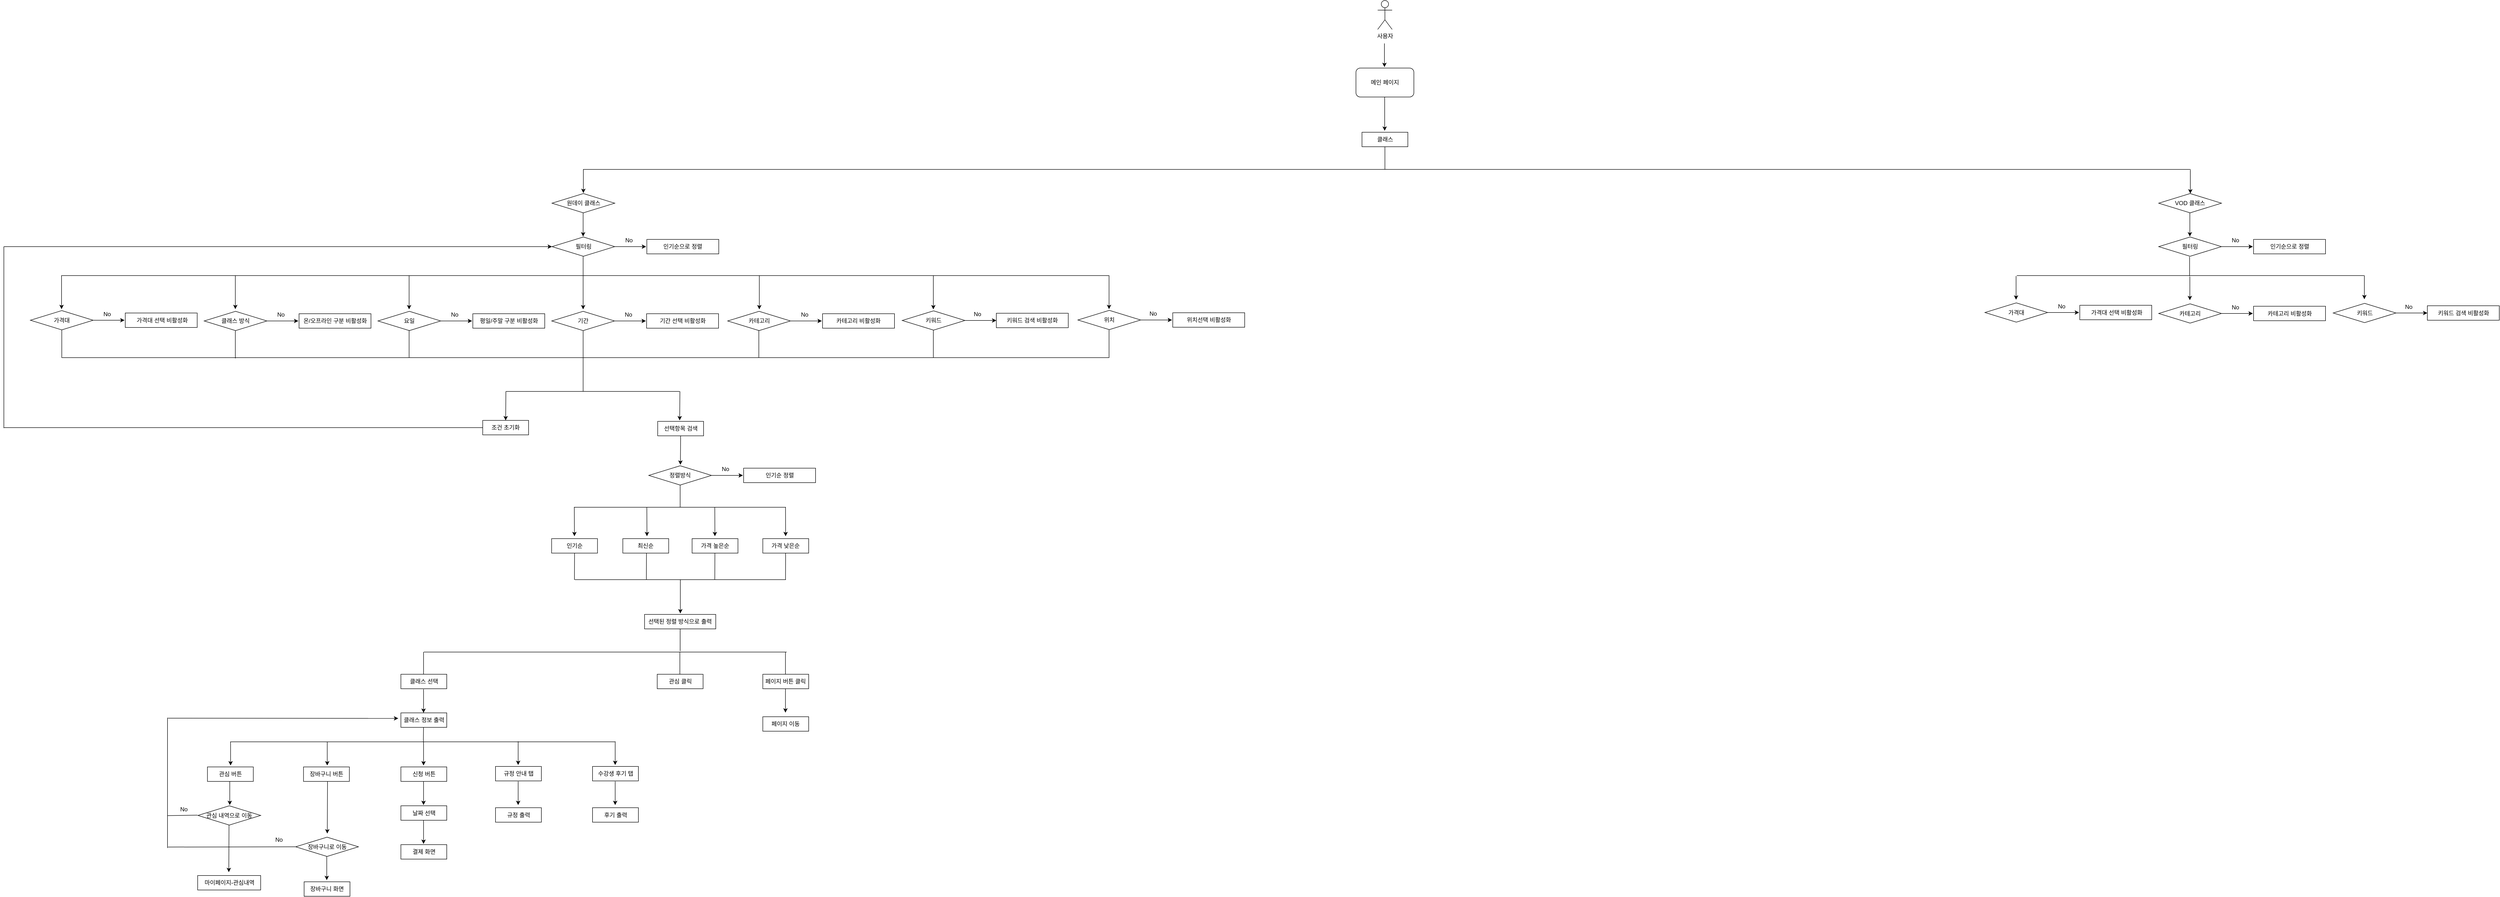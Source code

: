 <mxfile version="15.3.3" type="github">
  <diagram id="s2rgSWj9j16v0FCGX9V-" name="Class-사용자">
    <mxGraphModel dx="4076" dy="2136" grid="1" gridSize="10" guides="1" tooltips="1" connect="1" arrows="1" fold="1" page="1" pageScale="1" pageWidth="900" pageHeight="1600" math="0" shadow="0">
      <root>
        <mxCell id="0" />
        <mxCell id="1" parent="0" />
        <mxCell id="Ub513GzquWTHj9h1OdW3-1" value="메인 페이지" style="rounded=1;whiteSpace=wrap;html=1;" parent="1" vertex="1">
          <mxGeometry x="841" y="10" width="120" height="60" as="geometry" />
        </mxCell>
        <mxCell id="KO9Z9Ivm0-aq9Z-sdD83-1" value="" style="endArrow=classic;html=1;" parent="1" edge="1">
          <mxGeometry width="50" height="50" relative="1" as="geometry">
            <mxPoint x="900.5" y="70" as="sourcePoint" />
            <mxPoint x="900.5" y="140" as="targetPoint" />
          </mxGeometry>
        </mxCell>
        <mxCell id="KO9Z9Ivm0-aq9Z-sdD83-2" value="클래스" style="rounded=0;whiteSpace=wrap;html=1;" parent="1" vertex="1">
          <mxGeometry x="853.5" y="143" width="95" height="30" as="geometry" />
        </mxCell>
        <mxCell id="KO9Z9Ivm0-aq9Z-sdD83-3" value="" style="endArrow=none;html=1;entryX=0.5;entryY=1;entryDx=0;entryDy=0;" parent="1" target="KO9Z9Ivm0-aq9Z-sdD83-2" edge="1">
          <mxGeometry width="50" height="50" relative="1" as="geometry">
            <mxPoint x="901" y="220" as="sourcePoint" />
            <mxPoint x="921" y="170" as="targetPoint" />
          </mxGeometry>
        </mxCell>
        <mxCell id="KO9Z9Ivm0-aq9Z-sdD83-4" value="원데이 클래스" style="rhombus;whiteSpace=wrap;html=1;" parent="1" vertex="1">
          <mxGeometry x="-824.5" y="270" width="130" height="40" as="geometry" />
        </mxCell>
        <mxCell id="KO9Z9Ivm0-aq9Z-sdD83-5" value="VOD 클래스" style="rhombus;whiteSpace=wrap;html=1;" parent="1" vertex="1">
          <mxGeometry x="2504" y="270" width="130" height="40" as="geometry" />
        </mxCell>
        <mxCell id="KO9Z9Ivm0-aq9Z-sdD83-6" value="" style="endArrow=none;html=1;" parent="1" edge="1">
          <mxGeometry width="50" height="50" relative="1" as="geometry">
            <mxPoint x="-760" y="220" as="sourcePoint" />
            <mxPoint x="2570" y="220" as="targetPoint" />
          </mxGeometry>
        </mxCell>
        <mxCell id="KO9Z9Ivm0-aq9Z-sdD83-7" value="" style="endArrow=classic;html=1;" parent="1" edge="1">
          <mxGeometry width="50" height="50" relative="1" as="geometry">
            <mxPoint x="-759.5" y="220" as="sourcePoint" />
            <mxPoint x="-759.5" y="269" as="targetPoint" />
          </mxGeometry>
        </mxCell>
        <mxCell id="KO9Z9Ivm0-aq9Z-sdD83-10" value="" style="endArrow=classic;html=1;" parent="1" edge="1">
          <mxGeometry width="50" height="50" relative="1" as="geometry">
            <mxPoint x="2569.5" y="221" as="sourcePoint" />
            <mxPoint x="2569.5" y="270" as="targetPoint" />
          </mxGeometry>
        </mxCell>
        <mxCell id="KO9Z9Ivm0-aq9Z-sdD83-15" value="필터링" style="rhombus;whiteSpace=wrap;html=1;" parent="1" vertex="1">
          <mxGeometry x="-824.5" y="360" width="130" height="40" as="geometry" />
        </mxCell>
        <mxCell id="KO9Z9Ivm0-aq9Z-sdD83-17" value="" style="endArrow=classic;html=1;" parent="1" edge="1">
          <mxGeometry width="50" height="50" relative="1" as="geometry">
            <mxPoint x="-760" y="310" as="sourcePoint" />
            <mxPoint x="-760" y="359" as="targetPoint" />
          </mxGeometry>
        </mxCell>
        <mxCell id="KO9Z9Ivm0-aq9Z-sdD83-18" value="" style="endArrow=classic;html=1;exitX=1;exitY=0.5;exitDx=0;exitDy=0;" parent="1" source="KO9Z9Ivm0-aq9Z-sdD83-15" edge="1">
          <mxGeometry width="50" height="50" relative="1" as="geometry">
            <mxPoint x="-669.5" y="380" as="sourcePoint" />
            <mxPoint x="-629.5" y="380" as="targetPoint" />
          </mxGeometry>
        </mxCell>
        <mxCell id="KO9Z9Ivm0-aq9Z-sdD83-21" value="No" style="text;html=1;strokeColor=none;fillColor=none;align=center;verticalAlign=middle;whiteSpace=wrap;rounded=0;" parent="1" vertex="1">
          <mxGeometry x="-685.5" y="357" width="40" height="20" as="geometry" />
        </mxCell>
        <mxCell id="KO9Z9Ivm0-aq9Z-sdD83-23" value="키워드" style="rhombus;whiteSpace=wrap;html=1;" parent="1" vertex="1">
          <mxGeometry x="-99" y="513" width="130" height="40" as="geometry" />
        </mxCell>
        <mxCell id="KO9Z9Ivm0-aq9Z-sdD83-32" value="키워드 검색 비활성화" style="rounded=0;whiteSpace=wrap;html=1;" parent="1" vertex="1">
          <mxGeometry x="96" y="518" width="149" height="30" as="geometry" />
        </mxCell>
        <mxCell id="KO9Z9Ivm0-aq9Z-sdD83-33" value="" style="endArrow=classic;html=1;exitX=1;exitY=0.5;exitDx=0;exitDy=0;" parent="1" edge="1">
          <mxGeometry width="50" height="50" relative="1" as="geometry">
            <mxPoint x="31" y="533" as="sourcePoint" />
            <mxPoint x="96" y="533" as="targetPoint" />
          </mxGeometry>
        </mxCell>
        <mxCell id="KO9Z9Ivm0-aq9Z-sdD83-34" value="No" style="text;html=1;strokeColor=none;fillColor=none;align=center;verticalAlign=middle;whiteSpace=wrap;rounded=0;" parent="1" vertex="1">
          <mxGeometry x="37" y="510" width="40" height="20" as="geometry" />
        </mxCell>
        <mxCell id="KO9Z9Ivm0-aq9Z-sdD83-39" value="위치" style="rhombus;whiteSpace=wrap;html=1;" parent="1" vertex="1">
          <mxGeometry x="265" y="512" width="130" height="40" as="geometry" />
        </mxCell>
        <mxCell id="KO9Z9Ivm0-aq9Z-sdD83-41" value="" style="endArrow=classic;html=1;exitX=1;exitY=0.5;exitDx=0;exitDy=0;" parent="1" edge="1">
          <mxGeometry width="50" height="50" relative="1" as="geometry">
            <mxPoint x="395" y="532" as="sourcePoint" />
            <mxPoint x="460" y="532" as="targetPoint" />
          </mxGeometry>
        </mxCell>
        <mxCell id="KO9Z9Ivm0-aq9Z-sdD83-42" value="No" style="text;html=1;strokeColor=none;fillColor=none;align=center;verticalAlign=middle;whiteSpace=wrap;rounded=0;" parent="1" vertex="1">
          <mxGeometry x="401" y="509" width="40" height="20" as="geometry" />
        </mxCell>
        <mxCell id="KO9Z9Ivm0-aq9Z-sdD83-51" value="위치선택 비활성화" style="rounded=0;whiteSpace=wrap;html=1;" parent="1" vertex="1">
          <mxGeometry x="461.5" y="517" width="149" height="30" as="geometry" />
        </mxCell>
        <mxCell id="KO9Z9Ivm0-aq9Z-sdD83-53" value="카테고리" style="rhombus;whiteSpace=wrap;html=1;" parent="1" vertex="1">
          <mxGeometry x="-460.5" y="514" width="130" height="40" as="geometry" />
        </mxCell>
        <mxCell id="KO9Z9Ivm0-aq9Z-sdD83-54" value="" style="endArrow=classic;html=1;exitX=1;exitY=0.5;exitDx=0;exitDy=0;" parent="1" edge="1">
          <mxGeometry width="50" height="50" relative="1" as="geometry">
            <mxPoint x="-330.5" y="534" as="sourcePoint" />
            <mxPoint x="-265.5" y="534" as="targetPoint" />
          </mxGeometry>
        </mxCell>
        <mxCell id="KO9Z9Ivm0-aq9Z-sdD83-55" value="No" style="text;html=1;strokeColor=none;fillColor=none;align=center;verticalAlign=middle;whiteSpace=wrap;rounded=0;" parent="1" vertex="1">
          <mxGeometry x="-321.5" y="511" width="40" height="20" as="geometry" />
        </mxCell>
        <mxCell id="KO9Z9Ivm0-aq9Z-sdD83-56" value="카테고리 비활성화" style="rounded=0;whiteSpace=wrap;html=1;" parent="1" vertex="1">
          <mxGeometry x="-264" y="519" width="149" height="30" as="geometry" />
        </mxCell>
        <mxCell id="KO9Z9Ivm0-aq9Z-sdD83-57" value="기간" style="rhombus;whiteSpace=wrap;html=1;" parent="1" vertex="1">
          <mxGeometry x="-825" y="514" width="130" height="40" as="geometry" />
        </mxCell>
        <mxCell id="KO9Z9Ivm0-aq9Z-sdD83-58" value="" style="endArrow=classic;html=1;exitX=1;exitY=0.5;exitDx=0;exitDy=0;" parent="1" edge="1">
          <mxGeometry width="50" height="50" relative="1" as="geometry">
            <mxPoint x="-695" y="534" as="sourcePoint" />
            <mxPoint x="-630" y="534" as="targetPoint" />
          </mxGeometry>
        </mxCell>
        <mxCell id="KO9Z9Ivm0-aq9Z-sdD83-59" value="No" style="text;html=1;strokeColor=none;fillColor=none;align=center;verticalAlign=middle;whiteSpace=wrap;rounded=0;" parent="1" vertex="1">
          <mxGeometry x="-686" y="511" width="40" height="20" as="geometry" />
        </mxCell>
        <mxCell id="KO9Z9Ivm0-aq9Z-sdD83-60" value="기간 선택 비활성화" style="rounded=0;whiteSpace=wrap;html=1;" parent="1" vertex="1">
          <mxGeometry x="-628.5" y="519" width="149" height="30" as="geometry" />
        </mxCell>
        <mxCell id="sWUgDvWaVTy3YCsuPl4A-1" value="요일" style="rhombus;whiteSpace=wrap;html=1;" vertex="1" parent="1">
          <mxGeometry x="-1185" y="514" width="130" height="40" as="geometry" />
        </mxCell>
        <mxCell id="sWUgDvWaVTy3YCsuPl4A-2" value="" style="endArrow=classic;html=1;exitX=1;exitY=0.5;exitDx=0;exitDy=0;" edge="1" parent="1">
          <mxGeometry width="50" height="50" relative="1" as="geometry">
            <mxPoint x="-1055" y="534" as="sourcePoint" />
            <mxPoint x="-990" y="534" as="targetPoint" />
          </mxGeometry>
        </mxCell>
        <mxCell id="sWUgDvWaVTy3YCsuPl4A-3" value="No" style="text;html=1;strokeColor=none;fillColor=none;align=center;verticalAlign=middle;whiteSpace=wrap;rounded=0;" vertex="1" parent="1">
          <mxGeometry x="-1046" y="511" width="40" height="20" as="geometry" />
        </mxCell>
        <mxCell id="sWUgDvWaVTy3YCsuPl4A-4" value="평일/주말 구분 비활성화" style="rounded=0;whiteSpace=wrap;html=1;" vertex="1" parent="1">
          <mxGeometry x="-988.5" y="519" width="149" height="30" as="geometry" />
        </mxCell>
        <mxCell id="sWUgDvWaVTy3YCsuPl4A-5" value="클래스 방식" style="rhombus;whiteSpace=wrap;html=1;" vertex="1" parent="1">
          <mxGeometry x="-1545" y="514" width="130" height="40" as="geometry" />
        </mxCell>
        <mxCell id="sWUgDvWaVTy3YCsuPl4A-6" value="" style="endArrow=classic;html=1;exitX=1;exitY=0.5;exitDx=0;exitDy=0;" edge="1" parent="1">
          <mxGeometry width="50" height="50" relative="1" as="geometry">
            <mxPoint x="-1415" y="534" as="sourcePoint" />
            <mxPoint x="-1350" y="534" as="targetPoint" />
          </mxGeometry>
        </mxCell>
        <mxCell id="sWUgDvWaVTy3YCsuPl4A-7" value="No" style="text;html=1;strokeColor=none;fillColor=none;align=center;verticalAlign=middle;whiteSpace=wrap;rounded=0;" vertex="1" parent="1">
          <mxGeometry x="-1406" y="511" width="40" height="20" as="geometry" />
        </mxCell>
        <mxCell id="sWUgDvWaVTy3YCsuPl4A-8" value="온/오프라인 구분 비활성화" style="rounded=0;whiteSpace=wrap;html=1;" vertex="1" parent="1">
          <mxGeometry x="-1348.5" y="519" width="149" height="30" as="geometry" />
        </mxCell>
        <mxCell id="sWUgDvWaVTy3YCsuPl4A-9" value="가격대" style="rhombus;whiteSpace=wrap;html=1;" vertex="1" parent="1">
          <mxGeometry x="-1905" y="512.5" width="130" height="40" as="geometry" />
        </mxCell>
        <mxCell id="sWUgDvWaVTy3YCsuPl4A-10" value="" style="endArrow=classic;html=1;exitX=1;exitY=0.5;exitDx=0;exitDy=0;" edge="1" parent="1">
          <mxGeometry width="50" height="50" relative="1" as="geometry">
            <mxPoint x="-1775" y="532.5" as="sourcePoint" />
            <mxPoint x="-1710" y="532.5" as="targetPoint" />
          </mxGeometry>
        </mxCell>
        <mxCell id="sWUgDvWaVTy3YCsuPl4A-11" value="No" style="text;html=1;strokeColor=none;fillColor=none;align=center;verticalAlign=middle;whiteSpace=wrap;rounded=0;" vertex="1" parent="1">
          <mxGeometry x="-1766" y="509.5" width="40" height="20" as="geometry" />
        </mxCell>
        <mxCell id="sWUgDvWaVTy3YCsuPl4A-12" value="&amp;nbsp;가격대 선택 비활성화" style="rounded=0;whiteSpace=wrap;html=1;" vertex="1" parent="1">
          <mxGeometry x="-1708.5" y="517.5" width="149" height="30" as="geometry" />
        </mxCell>
        <mxCell id="sWUgDvWaVTy3YCsuPl4A-13" value="인기순으로 정렬" style="rounded=0;whiteSpace=wrap;html=1;" vertex="1" parent="1">
          <mxGeometry x="-628" y="365" width="149" height="30" as="geometry" />
        </mxCell>
        <mxCell id="sWUgDvWaVTy3YCsuPl4A-17" value="" style="endArrow=none;html=1;startSize=14;endSize=14;sourcePerimeterSpacing=8;targetPerimeterSpacing=8;" edge="1" parent="1">
          <mxGeometry width="50" height="50" relative="1" as="geometry">
            <mxPoint x="-1840" y="440" as="sourcePoint" />
            <mxPoint x="330" y="440" as="targetPoint" />
          </mxGeometry>
        </mxCell>
        <mxCell id="sWUgDvWaVTy3YCsuPl4A-18" value="" style="endArrow=none;html=1;startSize=14;endSize=14;sourcePerimeterSpacing=8;targetPerimeterSpacing=8;" edge="1" parent="1">
          <mxGeometry width="50" height="50" relative="1" as="geometry">
            <mxPoint x="-760" y="440" as="sourcePoint" />
            <mxPoint x="-760" y="400" as="targetPoint" />
            <Array as="points">
              <mxPoint x="-760" y="420" />
            </Array>
          </mxGeometry>
        </mxCell>
        <mxCell id="sWUgDvWaVTy3YCsuPl4A-21" value="" style="endArrow=classic;html=1;startSize=6;endSize=6;sourcePerimeterSpacing=0;targetPerimeterSpacing=0;" edge="1" parent="1">
          <mxGeometry width="50" height="50" relative="1" as="geometry">
            <mxPoint x="-760" y="440" as="sourcePoint" />
            <mxPoint x="-760" y="510" as="targetPoint" />
          </mxGeometry>
        </mxCell>
        <mxCell id="sWUgDvWaVTy3YCsuPl4A-22" value="" style="endArrow=classic;html=1;startSize=6;endSize=6;sourcePerimeterSpacing=0;targetPerimeterSpacing=0;" edge="1" parent="1">
          <mxGeometry width="50" height="50" relative="1" as="geometry">
            <mxPoint x="-395" y="440" as="sourcePoint" />
            <mxPoint x="-395" y="510" as="targetPoint" />
          </mxGeometry>
        </mxCell>
        <mxCell id="sWUgDvWaVTy3YCsuPl4A-23" value="" style="endArrow=classic;html=1;startSize=6;endSize=6;sourcePerimeterSpacing=0;targetPerimeterSpacing=0;" edge="1" parent="1">
          <mxGeometry width="50" height="50" relative="1" as="geometry">
            <mxPoint x="-1120.5" y="440" as="sourcePoint" />
            <mxPoint x="-1120.5" y="510" as="targetPoint" />
          </mxGeometry>
        </mxCell>
        <mxCell id="sWUgDvWaVTy3YCsuPl4A-24" value="" style="endArrow=classic;html=1;startSize=6;endSize=6;sourcePerimeterSpacing=0;targetPerimeterSpacing=0;" edge="1" parent="1">
          <mxGeometry width="50" height="50" relative="1" as="geometry">
            <mxPoint x="-1480.5" y="439.5" as="sourcePoint" />
            <mxPoint x="-1480.5" y="509.5" as="targetPoint" />
          </mxGeometry>
        </mxCell>
        <mxCell id="sWUgDvWaVTy3YCsuPl4A-25" value="" style="endArrow=classic;html=1;startSize=6;endSize=6;sourcePerimeterSpacing=0;targetPerimeterSpacing=0;" edge="1" parent="1">
          <mxGeometry width="50" height="50" relative="1" as="geometry">
            <mxPoint x="-1840.5" y="439.5" as="sourcePoint" />
            <mxPoint x="-1840.5" y="509.5" as="targetPoint" />
          </mxGeometry>
        </mxCell>
        <mxCell id="sWUgDvWaVTy3YCsuPl4A-26" value="" style="endArrow=classic;html=1;startSize=6;endSize=6;sourcePerimeterSpacing=0;targetPerimeterSpacing=0;" edge="1" parent="1">
          <mxGeometry width="50" height="50" relative="1" as="geometry">
            <mxPoint x="-34.5" y="440" as="sourcePoint" />
            <mxPoint x="-34.5" y="510" as="targetPoint" />
          </mxGeometry>
        </mxCell>
        <mxCell id="sWUgDvWaVTy3YCsuPl4A-28" value="" style="endArrow=classic;html=1;startSize=6;endSize=6;sourcePerimeterSpacing=0;targetPerimeterSpacing=0;" edge="1" parent="1">
          <mxGeometry width="50" height="50" relative="1" as="geometry">
            <mxPoint x="329.5" y="439.5" as="sourcePoint" />
            <mxPoint x="329.5" y="509.5" as="targetPoint" />
          </mxGeometry>
        </mxCell>
        <mxCell id="sWUgDvWaVTy3YCsuPl4A-30" value="" style="endArrow=none;html=1;startSize=14;endSize=14;sourcePerimeterSpacing=8;targetPerimeterSpacing=8;" edge="1" parent="1">
          <mxGeometry width="50" height="50" relative="1" as="geometry">
            <mxPoint x="-1840.5" y="610" as="sourcePoint" />
            <mxPoint x="330" y="610" as="targetPoint" />
          </mxGeometry>
        </mxCell>
        <mxCell id="sWUgDvWaVTy3YCsuPl4A-31" value="" style="endArrow=none;html=1;startSize=6;endSize=6;sourcePerimeterSpacing=0;targetPerimeterSpacing=0;entryX=0.5;entryY=1;entryDx=0;entryDy=0;" edge="1" parent="1" target="sWUgDvWaVTy3YCsuPl4A-9">
          <mxGeometry width="50" height="50" relative="1" as="geometry">
            <mxPoint x="-1840" y="610" as="sourcePoint" />
            <mxPoint x="-1820" y="570" as="targetPoint" />
          </mxGeometry>
        </mxCell>
        <mxCell id="sWUgDvWaVTy3YCsuPl4A-32" value="" style="endArrow=none;html=1;startSize=6;endSize=6;sourcePerimeterSpacing=0;targetPerimeterSpacing=0;entryX=0.5;entryY=1;entryDx=0;entryDy=0;" edge="1" parent="1">
          <mxGeometry width="50" height="50" relative="1" as="geometry">
            <mxPoint x="-1480.5" y="611.5" as="sourcePoint" />
            <mxPoint x="-1480.5" y="554" as="targetPoint" />
          </mxGeometry>
        </mxCell>
        <mxCell id="sWUgDvWaVTy3YCsuPl4A-33" value="" style="endArrow=none;html=1;startSize=6;endSize=6;sourcePerimeterSpacing=0;targetPerimeterSpacing=0;entryX=0.5;entryY=1;entryDx=0;entryDy=0;" edge="1" parent="1">
          <mxGeometry width="50" height="50" relative="1" as="geometry">
            <mxPoint x="-1120.5" y="610.5" as="sourcePoint" />
            <mxPoint x="-1120.5" y="553" as="targetPoint" />
          </mxGeometry>
        </mxCell>
        <mxCell id="sWUgDvWaVTy3YCsuPl4A-34" value="" style="endArrow=none;html=1;startSize=6;endSize=6;sourcePerimeterSpacing=0;targetPerimeterSpacing=0;entryX=0.5;entryY=1;entryDx=0;entryDy=0;" edge="1" parent="1">
          <mxGeometry width="50" height="50" relative="1" as="geometry">
            <mxPoint x="-760" y="611" as="sourcePoint" />
            <mxPoint x="-760" y="553.5" as="targetPoint" />
          </mxGeometry>
        </mxCell>
        <mxCell id="sWUgDvWaVTy3YCsuPl4A-35" value="" style="endArrow=none;html=1;startSize=6;endSize=6;sourcePerimeterSpacing=0;targetPerimeterSpacing=0;entryX=0.5;entryY=1;entryDx=0;entryDy=0;" edge="1" parent="1">
          <mxGeometry width="50" height="50" relative="1" as="geometry">
            <mxPoint x="-396" y="610.5" as="sourcePoint" />
            <mxPoint x="-396" y="553" as="targetPoint" />
          </mxGeometry>
        </mxCell>
        <mxCell id="sWUgDvWaVTy3YCsuPl4A-36" value="" style="endArrow=none;html=1;startSize=6;endSize=6;sourcePerimeterSpacing=0;targetPerimeterSpacing=0;entryX=0.5;entryY=1;entryDx=0;entryDy=0;" edge="1" parent="1">
          <mxGeometry width="50" height="50" relative="1" as="geometry">
            <mxPoint x="-34.5" y="610.5" as="sourcePoint" />
            <mxPoint x="-34.5" y="553" as="targetPoint" />
          </mxGeometry>
        </mxCell>
        <mxCell id="sWUgDvWaVTy3YCsuPl4A-37" value="" style="endArrow=none;html=1;startSize=6;endSize=6;sourcePerimeterSpacing=0;targetPerimeterSpacing=0;entryX=0.5;entryY=1;entryDx=0;entryDy=0;" edge="1" parent="1">
          <mxGeometry width="50" height="50" relative="1" as="geometry">
            <mxPoint x="329.5" y="610" as="sourcePoint" />
            <mxPoint x="329.5" y="552.5" as="targetPoint" />
          </mxGeometry>
        </mxCell>
        <mxCell id="sWUgDvWaVTy3YCsuPl4A-39" value="" style="endArrow=none;html=1;startSize=6;endSize=6;sourcePerimeterSpacing=0;targetPerimeterSpacing=0;" edge="1" parent="1">
          <mxGeometry width="50" height="50" relative="1" as="geometry">
            <mxPoint x="-760" y="680" as="sourcePoint" />
            <mxPoint x="-760" y="610" as="targetPoint" />
          </mxGeometry>
        </mxCell>
        <mxCell id="sWUgDvWaVTy3YCsuPl4A-40" value="" style="endArrow=none;html=1;startSize=6;endSize=6;sourcePerimeterSpacing=0;targetPerimeterSpacing=0;" edge="1" parent="1">
          <mxGeometry width="50" height="50" relative="1" as="geometry">
            <mxPoint x="-920" y="680" as="sourcePoint" />
            <mxPoint x="-560" y="680" as="targetPoint" />
          </mxGeometry>
        </mxCell>
        <mxCell id="sWUgDvWaVTy3YCsuPl4A-41" value="" style="endArrow=classic;html=1;startSize=6;endSize=6;sourcePerimeterSpacing=0;targetPerimeterSpacing=0;entryX=0.5;entryY=0;entryDx=0;entryDy=0;" edge="1" parent="1" target="sWUgDvWaVTy3YCsuPl4A-43">
          <mxGeometry width="50" height="50" relative="1" as="geometry">
            <mxPoint x="-920" y="680" as="sourcePoint" />
            <mxPoint x="-920" y="730" as="targetPoint" />
          </mxGeometry>
        </mxCell>
        <mxCell id="sWUgDvWaVTy3YCsuPl4A-42" value="선택항목 검색" style="rounded=0;whiteSpace=wrap;html=1;" vertex="1" parent="1">
          <mxGeometry x="-605.5" y="742" width="95" height="30" as="geometry" />
        </mxCell>
        <mxCell id="sWUgDvWaVTy3YCsuPl4A-43" value="조건 초기화" style="rounded=0;whiteSpace=wrap;html=1;" vertex="1" parent="1">
          <mxGeometry x="-968" y="740" width="95" height="30" as="geometry" />
        </mxCell>
        <mxCell id="sWUgDvWaVTy3YCsuPl4A-45" value="" style="endArrow=classic;html=1;startSize=6;endSize=6;sourcePerimeterSpacing=0;targetPerimeterSpacing=0;entryX=0.5;entryY=0;entryDx=0;entryDy=0;" edge="1" parent="1">
          <mxGeometry width="50" height="50" relative="1" as="geometry">
            <mxPoint x="-559.5" y="680" as="sourcePoint" />
            <mxPoint x="-560" y="740" as="targetPoint" />
          </mxGeometry>
        </mxCell>
        <mxCell id="sWUgDvWaVTy3YCsuPl4A-52" value="" style="endArrow=none;html=1;startSize=6;endSize=6;sourcePerimeterSpacing=0;targetPerimeterSpacing=0;entryX=0;entryY=0.5;entryDx=0;entryDy=0;" edge="1" parent="1" target="sWUgDvWaVTy3YCsuPl4A-43">
          <mxGeometry width="50" height="50" relative="1" as="geometry">
            <mxPoint x="-1960" y="755" as="sourcePoint" />
            <mxPoint x="-1080" y="750" as="targetPoint" />
          </mxGeometry>
        </mxCell>
        <mxCell id="sWUgDvWaVTy3YCsuPl4A-53" value="" style="endArrow=none;html=1;startSize=6;endSize=6;sourcePerimeterSpacing=0;targetPerimeterSpacing=0;" edge="1" parent="1">
          <mxGeometry width="50" height="50" relative="1" as="geometry">
            <mxPoint x="-1960" y="756" as="sourcePoint" />
            <mxPoint x="-1960" y="380" as="targetPoint" />
          </mxGeometry>
        </mxCell>
        <mxCell id="sWUgDvWaVTy3YCsuPl4A-55" value="" style="endArrow=classic;html=1;startSize=6;endSize=6;sourcePerimeterSpacing=0;targetPerimeterSpacing=0;entryX=0;entryY=0.5;entryDx=0;entryDy=0;" edge="1" parent="1" target="KO9Z9Ivm0-aq9Z-sdD83-15">
          <mxGeometry width="50" height="50" relative="1" as="geometry">
            <mxPoint x="-1960" y="380" as="sourcePoint" />
            <mxPoint x="-1450" y="360" as="targetPoint" />
          </mxGeometry>
        </mxCell>
        <mxCell id="sWUgDvWaVTy3YCsuPl4A-59" value="" style="endArrow=classic;html=1;startSize=6;endSize=6;sourcePerimeterSpacing=0;targetPerimeterSpacing=0;entryX=0.5;entryY=0;entryDx=0;entryDy=0;" edge="1" parent="1">
          <mxGeometry width="50" height="50" relative="1" as="geometry">
            <mxPoint x="-558" y="772" as="sourcePoint" />
            <mxPoint x="-558.5" y="832" as="targetPoint" />
          </mxGeometry>
        </mxCell>
        <mxCell id="sWUgDvWaVTy3YCsuPl4A-70" value="" style="endArrow=none;html=1;startSize=6;endSize=6;sourcePerimeterSpacing=0;targetPerimeterSpacing=0;" edge="1" parent="1">
          <mxGeometry width="50" height="50" relative="1" as="geometry">
            <mxPoint x="-779" y="920" as="sourcePoint" />
            <mxPoint x="-340" y="920" as="targetPoint" />
          </mxGeometry>
        </mxCell>
        <mxCell id="sWUgDvWaVTy3YCsuPl4A-75" value="" style="endArrow=classic;html=1;startSize=6;endSize=6;sourcePerimeterSpacing=0;targetPerimeterSpacing=0;entryX=0.5;entryY=0;entryDx=0;entryDy=0;" edge="1" parent="1">
          <mxGeometry width="50" height="50" relative="1" as="geometry">
            <mxPoint x="-778.25" y="920" as="sourcePoint" />
            <mxPoint x="-778" y="980" as="targetPoint" />
          </mxGeometry>
        </mxCell>
        <mxCell id="sWUgDvWaVTy3YCsuPl4A-83" value="정렬방식" style="rhombus;whiteSpace=wrap;html=1;" vertex="1" parent="1">
          <mxGeometry x="-624" y="834" width="130" height="40" as="geometry" />
        </mxCell>
        <mxCell id="sWUgDvWaVTy3YCsuPl4A-84" value="" style="endArrow=classic;html=1;exitX=1;exitY=0.5;exitDx=0;exitDy=0;" edge="1" parent="1">
          <mxGeometry width="50" height="50" relative="1" as="geometry">
            <mxPoint x="-494" y="854" as="sourcePoint" />
            <mxPoint x="-429" y="854" as="targetPoint" />
          </mxGeometry>
        </mxCell>
        <mxCell id="sWUgDvWaVTy3YCsuPl4A-85" value="No" style="text;html=1;strokeColor=none;fillColor=none;align=center;verticalAlign=middle;whiteSpace=wrap;rounded=0;" vertex="1" parent="1">
          <mxGeometry x="-485" y="831" width="40" height="20" as="geometry" />
        </mxCell>
        <mxCell id="sWUgDvWaVTy3YCsuPl4A-86" value="인기순 정렬" style="rounded=0;whiteSpace=wrap;html=1;" vertex="1" parent="1">
          <mxGeometry x="-427.5" y="839" width="149" height="30" as="geometry" />
        </mxCell>
        <mxCell id="sWUgDvWaVTy3YCsuPl4A-87" value="" style="endArrow=none;html=1;startSize=6;endSize=6;sourcePerimeterSpacing=0;targetPerimeterSpacing=0;entryX=0.5;entryY=1;entryDx=0;entryDy=0;" edge="1" parent="1" target="sWUgDvWaVTy3YCsuPl4A-83">
          <mxGeometry width="50" height="50" relative="1" as="geometry">
            <mxPoint x="-559" y="920" as="sourcePoint" />
            <mxPoint x="-700" y="960" as="targetPoint" />
          </mxGeometry>
        </mxCell>
        <mxCell id="sWUgDvWaVTy3YCsuPl4A-76" style="edgeStyle=none;curved=1;rounded=0;orthogonalLoop=1;jettySize=auto;html=1;exitX=1;exitY=1;exitDx=0;exitDy=0;endArrow=open;startSize=6;endSize=6;sourcePerimeterSpacing=0;targetPerimeterSpacing=0;" edge="1" parent="1">
          <mxGeometry x="-837.5" y="980" as="geometry">
            <mxPoint x="-740" y="980" as="sourcePoint" />
            <mxPoint x="-740" y="980" as="targetPoint" />
          </mxGeometry>
        </mxCell>
        <mxCell id="sWUgDvWaVTy3YCsuPl4A-95" value="" style="endArrow=classic;html=1;startSize=6;endSize=6;sourcePerimeterSpacing=0;targetPerimeterSpacing=0;entryX=0.5;entryY=0;entryDx=0;entryDy=0;" edge="1" parent="1">
          <mxGeometry width="50" height="50" relative="1" as="geometry">
            <mxPoint x="-628" y="920" as="sourcePoint" />
            <mxPoint x="-627.75" y="980" as="targetPoint" />
          </mxGeometry>
        </mxCell>
        <mxCell id="sWUgDvWaVTy3YCsuPl4A-96" value="" style="endArrow=classic;html=1;startSize=6;endSize=6;sourcePerimeterSpacing=0;targetPerimeterSpacing=0;entryX=0.5;entryY=0;entryDx=0;entryDy=0;" edge="1" parent="1">
          <mxGeometry width="50" height="50" relative="1" as="geometry">
            <mxPoint x="-487.25" y="920" as="sourcePoint" />
            <mxPoint x="-487" y="980" as="targetPoint" />
          </mxGeometry>
        </mxCell>
        <mxCell id="sWUgDvWaVTy3YCsuPl4A-97" value="" style="endArrow=classic;html=1;startSize=6;endSize=6;sourcePerimeterSpacing=0;targetPerimeterSpacing=0;entryX=0.5;entryY=0;entryDx=0;entryDy=0;" edge="1" parent="1">
          <mxGeometry width="50" height="50" relative="1" as="geometry">
            <mxPoint x="-340.75" y="920" as="sourcePoint" />
            <mxPoint x="-340.5" y="980" as="targetPoint" />
          </mxGeometry>
        </mxCell>
        <mxCell id="sWUgDvWaVTy3YCsuPl4A-103" value="인기순" style="rounded=0;whiteSpace=wrap;html=1;" vertex="1" parent="1">
          <mxGeometry x="-825.25" y="985" width="95" height="30" as="geometry" />
        </mxCell>
        <mxCell id="sWUgDvWaVTy3YCsuPl4A-104" value="최신순" style="rounded=0;whiteSpace=wrap;html=1;" vertex="1" parent="1">
          <mxGeometry x="-677.75" y="985" width="95" height="30" as="geometry" />
        </mxCell>
        <mxCell id="sWUgDvWaVTy3YCsuPl4A-105" value="가격 높은순" style="rounded=0;whiteSpace=wrap;html=1;" vertex="1" parent="1">
          <mxGeometry x="-534.25" y="985" width="95" height="30" as="geometry" />
        </mxCell>
        <mxCell id="sWUgDvWaVTy3YCsuPl4A-106" value="가격 낮은순" style="rounded=0;whiteSpace=wrap;html=1;" vertex="1" parent="1">
          <mxGeometry x="-387.75" y="985" width="95" height="30" as="geometry" />
        </mxCell>
        <mxCell id="sWUgDvWaVTy3YCsuPl4A-109" value="" style="endArrow=none;html=1;startSize=6;endSize=6;sourcePerimeterSpacing=0;targetPerimeterSpacing=0;" edge="1" parent="1">
          <mxGeometry width="50" height="50" relative="1" as="geometry">
            <mxPoint x="-777.5" y="1070" as="sourcePoint" />
            <mxPoint x="-340" y="1070" as="targetPoint" />
          </mxGeometry>
        </mxCell>
        <mxCell id="sWUgDvWaVTy3YCsuPl4A-110" value="" style="endArrow=none;html=1;startSize=6;endSize=6;sourcePerimeterSpacing=0;targetPerimeterSpacing=0;entryX=0.5;entryY=1;entryDx=0;entryDy=0;" edge="1" parent="1" target="sWUgDvWaVTy3YCsuPl4A-103">
          <mxGeometry width="50" height="50" relative="1" as="geometry">
            <mxPoint x="-778" y="1070" as="sourcePoint" />
            <mxPoint x="-740" y="1020" as="targetPoint" />
          </mxGeometry>
        </mxCell>
        <mxCell id="sWUgDvWaVTy3YCsuPl4A-111" value="" style="endArrow=none;html=1;startSize=6;endSize=6;sourcePerimeterSpacing=0;targetPerimeterSpacing=0;entryX=0.5;entryY=1;entryDx=0;entryDy=0;" edge="1" parent="1">
          <mxGeometry width="50" height="50" relative="1" as="geometry">
            <mxPoint x="-629" y="1070" as="sourcePoint" />
            <mxPoint x="-628.75" y="1015" as="targetPoint" />
          </mxGeometry>
        </mxCell>
        <mxCell id="sWUgDvWaVTy3YCsuPl4A-112" value="" style="endArrow=none;html=1;startSize=6;endSize=6;sourcePerimeterSpacing=0;targetPerimeterSpacing=0;entryX=0.5;entryY=1;entryDx=0;entryDy=0;" edge="1" parent="1">
          <mxGeometry width="50" height="50" relative="1" as="geometry">
            <mxPoint x="-487.25" y="1070" as="sourcePoint" />
            <mxPoint x="-487" y="1015" as="targetPoint" />
          </mxGeometry>
        </mxCell>
        <mxCell id="sWUgDvWaVTy3YCsuPl4A-113" value="" style="endArrow=none;html=1;startSize=6;endSize=6;sourcePerimeterSpacing=0;targetPerimeterSpacing=0;entryX=0.5;entryY=1;entryDx=0;entryDy=0;" edge="1" parent="1">
          <mxGeometry width="50" height="50" relative="1" as="geometry">
            <mxPoint x="-340.75" y="1070" as="sourcePoint" />
            <mxPoint x="-340.5" y="1015" as="targetPoint" />
          </mxGeometry>
        </mxCell>
        <mxCell id="sWUgDvWaVTy3YCsuPl4A-114" value="" style="endArrow=classic;html=1;startSize=6;endSize=6;sourcePerimeterSpacing=0;targetPerimeterSpacing=0;" edge="1" parent="1">
          <mxGeometry width="50" height="50" relative="1" as="geometry">
            <mxPoint x="-558.59" y="1070" as="sourcePoint" />
            <mxPoint x="-558.59" y="1140" as="targetPoint" />
          </mxGeometry>
        </mxCell>
        <mxCell id="sWUgDvWaVTy3YCsuPl4A-119" value="" style="endArrow=none;html=1;startSize=6;endSize=6;sourcePerimeterSpacing=0;targetPerimeterSpacing=0;entryX=0.5;entryY=1;entryDx=0;entryDy=0;" edge="1" parent="1">
          <mxGeometry width="50" height="50" relative="1" as="geometry">
            <mxPoint x="-559" y="1218" as="sourcePoint" />
            <mxPoint x="-559" y="1172" as="targetPoint" />
          </mxGeometry>
        </mxCell>
        <mxCell id="sWUgDvWaVTy3YCsuPl4A-120" value="" style="endArrow=none;html=1;startSize=6;endSize=6;sourcePerimeterSpacing=0;targetPerimeterSpacing=0;" edge="1" parent="1">
          <mxGeometry width="50" height="50" relative="1" as="geometry">
            <mxPoint x="-1090" y="1220" as="sourcePoint" />
            <mxPoint x="-338.5" y="1220" as="targetPoint" />
          </mxGeometry>
        </mxCell>
        <mxCell id="sWUgDvWaVTy3YCsuPl4A-121" value="관심 클릭" style="rounded=0;whiteSpace=wrap;html=1;" vertex="1" parent="1">
          <mxGeometry x="-606.5" y="1266" width="95" height="30" as="geometry" />
        </mxCell>
        <mxCell id="sWUgDvWaVTy3YCsuPl4A-122" value="페이지 버튼 클릭" style="rounded=0;whiteSpace=wrap;html=1;" vertex="1" parent="1">
          <mxGeometry x="-387.75" y="1266" width="95" height="30" as="geometry" />
        </mxCell>
        <mxCell id="sWUgDvWaVTy3YCsuPl4A-123" value="선택된 정렬 방식으로 출력" style="rounded=0;whiteSpace=wrap;html=1;" vertex="1" parent="1">
          <mxGeometry x="-632.75" y="1142" width="147.5" height="30" as="geometry" />
        </mxCell>
        <mxCell id="sWUgDvWaVTy3YCsuPl4A-124" value="사용자" style="shape=umlActor;verticalLabelPosition=bottom;verticalAlign=top;html=1;outlineConnect=0;hachureGap=4;pointerEvents=0;" vertex="1" parent="1">
          <mxGeometry x="886" y="-130" width="30" height="60" as="geometry" />
        </mxCell>
        <mxCell id="sWUgDvWaVTy3YCsuPl4A-129" value="" style="endArrow=classic;html=1;" edge="1" parent="1">
          <mxGeometry width="50" height="50" relative="1" as="geometry">
            <mxPoint x="900" y="-41" as="sourcePoint" />
            <mxPoint x="900" y="8" as="targetPoint" />
          </mxGeometry>
        </mxCell>
        <mxCell id="sWUgDvWaVTy3YCsuPl4A-201" value="" style="endArrow=classic;html=1;" edge="1" parent="1">
          <mxGeometry x="-871.66" y="1265.5" width="50" height="50" as="geometry">
            <mxPoint x="-340.84" y="1296.5" as="sourcePoint" />
            <mxPoint x="-340.84" y="1345.5" as="targetPoint" />
          </mxGeometry>
        </mxCell>
        <mxCell id="sWUgDvWaVTy3YCsuPl4A-202" value="페이지 이동" style="rounded=0;whiteSpace=wrap;html=1;" vertex="1" parent="1">
          <mxGeometry x="-387.75" y="1354" width="95" height="30" as="geometry" />
        </mxCell>
        <mxCell id="sWUgDvWaVTy3YCsuPl4A-203" value="" style="endArrow=none;html=1;startSize=6;endSize=6;sourcePerimeterSpacing=0;targetPerimeterSpacing=0;entryX=0.5;entryY=1;entryDx=0;entryDy=0;" edge="1" parent="1">
          <mxGeometry width="50" height="50" relative="1" as="geometry">
            <mxPoint x="-340.84" y="1266" as="sourcePoint" />
            <mxPoint x="-340.84" y="1220" as="targetPoint" />
          </mxGeometry>
        </mxCell>
        <mxCell id="sWUgDvWaVTy3YCsuPl4A-204" value="" style="endArrow=none;html=1;startSize=6;endSize=6;sourcePerimeterSpacing=0;targetPerimeterSpacing=0;entryX=0.5;entryY=1;entryDx=0;entryDy=0;" edge="1" parent="1">
          <mxGeometry width="50" height="50" relative="1" as="geometry">
            <mxPoint x="-559.59" y="1266" as="sourcePoint" />
            <mxPoint x="-559.59" y="1220" as="targetPoint" />
          </mxGeometry>
        </mxCell>
        <mxCell id="sWUgDvWaVTy3YCsuPl4A-205" value="" style="group" vertex="1" connectable="0" parent="1">
          <mxGeometry x="-1621.41" y="1220" width="975.91" height="506" as="geometry" />
        </mxCell>
        <mxCell id="sWUgDvWaVTy3YCsuPl4A-130" value="" style="endArrow=none;html=1;startSize=6;endSize=6;sourcePerimeterSpacing=0;targetPerimeterSpacing=0;entryX=0.5;entryY=1;entryDx=0;entryDy=0;" edge="1" parent="sWUgDvWaVTy3YCsuPl4A-205">
          <mxGeometry width="50" height="50" relative="1" as="geometry">
            <mxPoint x="530.82" y="46" as="sourcePoint" />
            <mxPoint x="530.82" as="targetPoint" />
          </mxGeometry>
        </mxCell>
        <mxCell id="sWUgDvWaVTy3YCsuPl4A-117" value="클래스 선택" style="rounded=0;whiteSpace=wrap;html=1;" vertex="1" parent="sWUgDvWaVTy3YCsuPl4A-205">
          <mxGeometry x="483.91" y="46" width="95" height="30" as="geometry" />
        </mxCell>
        <mxCell id="sWUgDvWaVTy3YCsuPl4A-131" value="클래스 정보 출력" style="rounded=0;whiteSpace=wrap;html=1;" vertex="1" parent="sWUgDvWaVTy3YCsuPl4A-205">
          <mxGeometry x="483.91" y="126" width="95" height="30" as="geometry" />
        </mxCell>
        <mxCell id="sWUgDvWaVTy3YCsuPl4A-133" value="" style="endArrow=none;html=1;startSize=6;endSize=6;sourcePerimeterSpacing=0;targetPerimeterSpacing=0;entryX=0.5;entryY=1;entryDx=0;entryDy=0;" edge="1" parent="sWUgDvWaVTy3YCsuPl4A-205">
          <mxGeometry y="46" width="50" height="50" as="geometry">
            <mxPoint x="530.41" y="186" as="sourcePoint" />
            <mxPoint x="530.82" y="156.0" as="targetPoint" />
          </mxGeometry>
        </mxCell>
        <mxCell id="sWUgDvWaVTy3YCsuPl4A-134" value="수강생 후기 탭" style="rounded=0;whiteSpace=wrap;html=1;" vertex="1" parent="sWUgDvWaVTy3YCsuPl4A-205">
          <mxGeometry x="880.91" y="237" width="95" height="30" as="geometry" />
        </mxCell>
        <mxCell id="sWUgDvWaVTy3YCsuPl4A-135" value="장바구니 버튼" style="rounded=0;whiteSpace=wrap;html=1;" vertex="1" parent="sWUgDvWaVTy3YCsuPl4A-205">
          <mxGeometry x="282.16" y="238" width="95" height="30" as="geometry" />
        </mxCell>
        <mxCell id="sWUgDvWaVTy3YCsuPl4A-136" value="신청 버튼" style="rounded=0;whiteSpace=wrap;html=1;" vertex="1" parent="sWUgDvWaVTy3YCsuPl4A-205">
          <mxGeometry x="483.91" y="238" width="95" height="30" as="geometry" />
        </mxCell>
        <mxCell id="sWUgDvWaVTy3YCsuPl4A-137" value="관심 버튼" style="rounded=0;whiteSpace=wrap;html=1;" vertex="1" parent="sWUgDvWaVTy3YCsuPl4A-205">
          <mxGeometry x="83.16" y="238" width="95" height="30" as="geometry" />
        </mxCell>
        <mxCell id="sWUgDvWaVTy3YCsuPl4A-139" value="규정 안내 탭" style="rounded=0;whiteSpace=wrap;html=1;" vertex="1" parent="sWUgDvWaVTy3YCsuPl4A-205">
          <mxGeometry x="679.91" y="237" width="95" height="30" as="geometry" />
        </mxCell>
        <mxCell id="sWUgDvWaVTy3YCsuPl4A-142" value="" style="endArrow=none;html=1;startSize=6;endSize=6;sourcePerimeterSpacing=0;targetPerimeterSpacing=0;" edge="1" parent="sWUgDvWaVTy3YCsuPl4A-205">
          <mxGeometry y="46" width="50" height="50" as="geometry">
            <mxPoint x="130.41" y="186" as="sourcePoint" />
            <mxPoint x="927.41" y="186" as="targetPoint" />
          </mxGeometry>
        </mxCell>
        <mxCell id="sWUgDvWaVTy3YCsuPl4A-143" value="" style="endArrow=classic;html=1;" edge="1" parent="sWUgDvWaVTy3YCsuPl4A-205">
          <mxGeometry y="46" width="50" height="50" as="geometry">
            <mxPoint x="131.07" y="186" as="sourcePoint" />
            <mxPoint x="131.07" y="235.0" as="targetPoint" />
          </mxGeometry>
        </mxCell>
        <mxCell id="sWUgDvWaVTy3YCsuPl4A-144" value="" style="endArrow=classic;html=1;" edge="1" parent="sWUgDvWaVTy3YCsuPl4A-205">
          <mxGeometry y="46" width="50" height="50" as="geometry">
            <mxPoint x="530.82" y="186" as="sourcePoint" />
            <mxPoint x="530.82" y="235" as="targetPoint" />
          </mxGeometry>
        </mxCell>
        <mxCell id="sWUgDvWaVTy3YCsuPl4A-145" value="" style="endArrow=classic;html=1;" edge="1" parent="sWUgDvWaVTy3YCsuPl4A-205">
          <mxGeometry y="46" width="50" height="50" as="geometry">
            <mxPoint x="331.32" y="186" as="sourcePoint" />
            <mxPoint x="331.32" y="235" as="targetPoint" />
          </mxGeometry>
        </mxCell>
        <mxCell id="sWUgDvWaVTy3YCsuPl4A-146" value="" style="endArrow=classic;html=1;" edge="1" parent="sWUgDvWaVTy3YCsuPl4A-205">
          <mxGeometry y="46" width="50" height="50" as="geometry">
            <mxPoint x="726.82" y="185" as="sourcePoint" />
            <mxPoint x="726.82" y="234" as="targetPoint" />
          </mxGeometry>
        </mxCell>
        <mxCell id="sWUgDvWaVTy3YCsuPl4A-147" value="" style="endArrow=classic;html=1;" edge="1" parent="sWUgDvWaVTy3YCsuPl4A-205">
          <mxGeometry y="46" width="50" height="50" as="geometry">
            <mxPoint x="927.82" y="185" as="sourcePoint" />
            <mxPoint x="927.82" y="234" as="targetPoint" />
          </mxGeometry>
        </mxCell>
        <mxCell id="sWUgDvWaVTy3YCsuPl4A-148" value="" style="endArrow=classic;html=1;" edge="1" parent="sWUgDvWaVTy3YCsuPl4A-205">
          <mxGeometry y="46" width="50" height="50" as="geometry">
            <mxPoint x="129.41" y="268" as="sourcePoint" />
            <mxPoint x="129.41" y="317" as="targetPoint" />
          </mxGeometry>
        </mxCell>
        <mxCell id="sWUgDvWaVTy3YCsuPl4A-153" value="관심 내역으로 이동" style="rhombus;whiteSpace=wrap;html=1;" vertex="1" parent="sWUgDvWaVTy3YCsuPl4A-205">
          <mxGeometry x="63.41" y="318.5" width="130" height="40" as="geometry" />
        </mxCell>
        <mxCell id="sWUgDvWaVTy3YCsuPl4A-154" value="" style="endArrow=classic;html=1;" edge="1" parent="sWUgDvWaVTy3YCsuPl4A-205">
          <mxGeometry y="46" width="50" height="50" as="geometry">
            <mxPoint x="1.41" y="137" as="sourcePoint" />
            <mxPoint x="478.41" y="137.41" as="targetPoint" />
          </mxGeometry>
        </mxCell>
        <mxCell id="sWUgDvWaVTy3YCsuPl4A-155" value="No" style="text;html=1;strokeColor=none;fillColor=none;align=center;verticalAlign=middle;whiteSpace=wrap;rounded=0;" vertex="1" parent="sWUgDvWaVTy3YCsuPl4A-205">
          <mxGeometry x="14.41" y="316" width="40" height="20" as="geometry" />
        </mxCell>
        <mxCell id="sWUgDvWaVTy3YCsuPl4A-157" value="" style="endArrow=classic;html=1;" edge="1" parent="sWUgDvWaVTy3YCsuPl4A-205">
          <mxGeometry y="46" width="50" height="50" as="geometry">
            <mxPoint x="530.82" y="268" as="sourcePoint" />
            <mxPoint x="530.82" y="317" as="targetPoint" />
          </mxGeometry>
        </mxCell>
        <mxCell id="sWUgDvWaVTy3YCsuPl4A-158" value="날짜 선택" style="rounded=0;whiteSpace=wrap;html=1;" vertex="1" parent="sWUgDvWaVTy3YCsuPl4A-205">
          <mxGeometry x="483.91" y="318.5" width="95" height="30" as="geometry" />
        </mxCell>
        <mxCell id="sWUgDvWaVTy3YCsuPl4A-159" value="결제 화면" style="rounded=0;whiteSpace=wrap;html=1;" vertex="1" parent="sWUgDvWaVTy3YCsuPl4A-205">
          <mxGeometry x="483.91" y="399" width="95" height="30" as="geometry" />
        </mxCell>
        <mxCell id="sWUgDvWaVTy3YCsuPl4A-160" value="" style="endArrow=classic;html=1;" edge="1" parent="sWUgDvWaVTy3YCsuPl4A-205">
          <mxGeometry y="46" width="50" height="50" as="geometry">
            <mxPoint x="530.82" y="348.5" as="sourcePoint" />
            <mxPoint x="530.82" y="397.5" as="targetPoint" />
          </mxGeometry>
        </mxCell>
        <mxCell id="sWUgDvWaVTy3YCsuPl4A-164" value="" style="endArrow=none;html=1;startSize=6;endSize=6;sourcePerimeterSpacing=0;targetPerimeterSpacing=0;" edge="1" parent="sWUgDvWaVTy3YCsuPl4A-205">
          <mxGeometry y="46" width="50" height="50" as="geometry">
            <mxPoint x="0.41" y="136" as="sourcePoint" />
            <mxPoint x="0.41" y="338.0" as="targetPoint" />
          </mxGeometry>
        </mxCell>
        <mxCell id="sWUgDvWaVTy3YCsuPl4A-169" value="" style="endArrow=classic;html=1;" edge="1" parent="sWUgDvWaVTy3YCsuPl4A-205">
          <mxGeometry y="46" width="50" height="50" as="geometry">
            <mxPoint x="331.91" y="268" as="sourcePoint" />
            <mxPoint x="331.41" y="376" as="targetPoint" />
          </mxGeometry>
        </mxCell>
        <mxCell id="sWUgDvWaVTy3YCsuPl4A-170" value="장바구니로 이동" style="rhombus;whiteSpace=wrap;html=1;" vertex="1" parent="sWUgDvWaVTy3YCsuPl4A-205">
          <mxGeometry x="265.91" y="383.5" width="130" height="40" as="geometry" />
        </mxCell>
        <mxCell id="sWUgDvWaVTy3YCsuPl4A-171" value="" style="endArrow=classic;html=1;" edge="1" parent="sWUgDvWaVTy3YCsuPl4A-205">
          <mxGeometry y="46" width="50" height="50" as="geometry">
            <mxPoint x="726.82" y="268" as="sourcePoint" />
            <mxPoint x="726.82" y="317" as="targetPoint" />
          </mxGeometry>
        </mxCell>
        <mxCell id="sWUgDvWaVTy3YCsuPl4A-172" value="규정 출력" style="rounded=0;whiteSpace=wrap;html=1;" vertex="1" parent="sWUgDvWaVTy3YCsuPl4A-205">
          <mxGeometry x="679.91" y="322.5" width="95" height="30" as="geometry" />
        </mxCell>
        <mxCell id="sWUgDvWaVTy3YCsuPl4A-174" value="" style="endArrow=classic;html=1;" edge="1" parent="sWUgDvWaVTy3YCsuPl4A-205">
          <mxGeometry y="46" width="50" height="50" as="geometry">
            <mxPoint x="927.82" y="268" as="sourcePoint" />
            <mxPoint x="927.82" y="317" as="targetPoint" />
          </mxGeometry>
        </mxCell>
        <mxCell id="sWUgDvWaVTy3YCsuPl4A-175" value="후기 출력" style="rounded=0;whiteSpace=wrap;html=1;" vertex="1" parent="sWUgDvWaVTy3YCsuPl4A-205">
          <mxGeometry x="880.91" y="322.5" width="95" height="30" as="geometry" />
        </mxCell>
        <mxCell id="sWUgDvWaVTy3YCsuPl4A-180" value="" style="endArrow=none;html=1;startSize=6;endSize=6;sourcePerimeterSpacing=0;targetPerimeterSpacing=0;" edge="1" parent="sWUgDvWaVTy3YCsuPl4A-205">
          <mxGeometry y="46" width="50" height="50" as="geometry">
            <mxPoint x="62.41" y="337.91" as="sourcePoint" />
            <mxPoint y="338.91" as="targetPoint" />
          </mxGeometry>
        </mxCell>
        <mxCell id="sWUgDvWaVTy3YCsuPl4A-182" value="No" style="text;html=1;strokeColor=none;fillColor=none;align=center;verticalAlign=middle;whiteSpace=wrap;rounded=0;" vertex="1" parent="sWUgDvWaVTy3YCsuPl4A-205">
          <mxGeometry x="211.41" y="379" width="40" height="20" as="geometry" />
        </mxCell>
        <mxCell id="sWUgDvWaVTy3YCsuPl4A-183" value="" style="endArrow=none;html=1;startSize=6;endSize=6;sourcePerimeterSpacing=0;targetPerimeterSpacing=0;exitX=0;exitY=0.5;exitDx=0;exitDy=0;" edge="1" parent="sWUgDvWaVTy3YCsuPl4A-205" source="sWUgDvWaVTy3YCsuPl4A-170">
          <mxGeometry y="46" width="50" height="50" as="geometry">
            <mxPoint x="261.41" y="404" as="sourcePoint" />
            <mxPoint x="1.41" y="404" as="targetPoint" />
          </mxGeometry>
        </mxCell>
        <mxCell id="sWUgDvWaVTy3YCsuPl4A-184" value="" style="endArrow=none;html=1;startSize=6;endSize=6;sourcePerimeterSpacing=0;targetPerimeterSpacing=0;" edge="1" parent="sWUgDvWaVTy3YCsuPl4A-205">
          <mxGeometry y="46" width="50" height="50" as="geometry">
            <mxPoint x="0.41" y="336.0" as="sourcePoint" />
            <mxPoint x="0.41" y="406" as="targetPoint" />
          </mxGeometry>
        </mxCell>
        <mxCell id="sWUgDvWaVTy3YCsuPl4A-185" value="" style="endArrow=classic;html=1;" edge="1" parent="sWUgDvWaVTy3YCsuPl4A-205">
          <mxGeometry y="46" width="50" height="50" as="geometry">
            <mxPoint x="330.32" y="423.5" as="sourcePoint" />
            <mxPoint x="330.32" y="472.5" as="targetPoint" />
          </mxGeometry>
        </mxCell>
        <mxCell id="sWUgDvWaVTy3YCsuPl4A-186" value="장바구니 화면" style="rounded=0;whiteSpace=wrap;html=1;" vertex="1" parent="sWUgDvWaVTy3YCsuPl4A-205">
          <mxGeometry x="283.41" y="476" width="95" height="30" as="geometry" />
        </mxCell>
        <mxCell id="sWUgDvWaVTy3YCsuPl4A-187" value="마이페이지-관심내역" style="rounded=0;whiteSpace=wrap;html=1;" vertex="1" parent="sWUgDvWaVTy3YCsuPl4A-205">
          <mxGeometry x="62.91" y="463" width="130.5" height="30" as="geometry" />
        </mxCell>
        <mxCell id="sWUgDvWaVTy3YCsuPl4A-189" value="" style="endArrow=classic;html=1;" edge="1" parent="sWUgDvWaVTy3YCsuPl4A-205">
          <mxGeometry y="46" width="50" height="50" as="geometry">
            <mxPoint x="127.82" y="358.5" as="sourcePoint" />
            <mxPoint x="127.41" y="456" as="targetPoint" />
          </mxGeometry>
        </mxCell>
        <mxCell id="sWUgDvWaVTy3YCsuPl4A-197" value="" style="endArrow=classic;html=1;" edge="1" parent="sWUgDvWaVTy3YCsuPl4A-205">
          <mxGeometry y="46" width="50" height="50" as="geometry">
            <mxPoint x="530.82" y="77" as="sourcePoint" />
            <mxPoint x="530.82" y="126" as="targetPoint" />
          </mxGeometry>
        </mxCell>
        <mxCell id="sWUgDvWaVTy3YCsuPl4A-206" value="필터링" style="rhombus;whiteSpace=wrap;html=1;" vertex="1" parent="1">
          <mxGeometry x="2504" y="360" width="130" height="40" as="geometry" />
        </mxCell>
        <mxCell id="sWUgDvWaVTy3YCsuPl4A-207" value="" style="endArrow=classic;html=1;" edge="1" parent="1">
          <mxGeometry width="50" height="50" relative="1" as="geometry">
            <mxPoint x="2568.5" y="310" as="sourcePoint" />
            <mxPoint x="2568.5" y="359" as="targetPoint" />
          </mxGeometry>
        </mxCell>
        <mxCell id="sWUgDvWaVTy3YCsuPl4A-208" value="" style="endArrow=classic;html=1;exitX=1;exitY=0.5;exitDx=0;exitDy=0;" edge="1" parent="1" source="sWUgDvWaVTy3YCsuPl4A-206">
          <mxGeometry width="50" height="50" relative="1" as="geometry">
            <mxPoint x="2659" y="380" as="sourcePoint" />
            <mxPoint x="2699" y="380" as="targetPoint" />
          </mxGeometry>
        </mxCell>
        <mxCell id="sWUgDvWaVTy3YCsuPl4A-209" value="No" style="text;html=1;strokeColor=none;fillColor=none;align=center;verticalAlign=middle;whiteSpace=wrap;rounded=0;" vertex="1" parent="1">
          <mxGeometry x="2643" y="357" width="40" height="20" as="geometry" />
        </mxCell>
        <mxCell id="sWUgDvWaVTy3YCsuPl4A-210" value="인기순으로 정렬" style="rounded=0;whiteSpace=wrap;html=1;" vertex="1" parent="1">
          <mxGeometry x="2700.5" y="365" width="149" height="30" as="geometry" />
        </mxCell>
        <mxCell id="sWUgDvWaVTy3YCsuPl4A-223" value="" style="endArrow=none;html=1;startSize=14;endSize=14;sourcePerimeterSpacing=8;targetPerimeterSpacing=8;" edge="1" parent="1">
          <mxGeometry width="50" height="50" relative="1" as="geometry">
            <mxPoint x="2568" y="441" as="sourcePoint" />
            <mxPoint x="2568" y="401" as="targetPoint" />
            <Array as="points">
              <mxPoint x="2568" y="421" />
            </Array>
          </mxGeometry>
        </mxCell>
        <mxCell id="sWUgDvWaVTy3YCsuPl4A-225" value="" style="endArrow=none;html=1;startSize=6;endSize=6;sourcePerimeterSpacing=0;targetPerimeterSpacing=0;" edge="1" parent="1">
          <mxGeometry width="50" height="50" relative="1" as="geometry">
            <mxPoint x="2210" y="440" as="sourcePoint" />
            <mxPoint x="2930" y="440" as="targetPoint" />
          </mxGeometry>
        </mxCell>
        <mxCell id="sWUgDvWaVTy3YCsuPl4A-211" value="가격대" style="rhombus;whiteSpace=wrap;html=1;" vertex="1" parent="1">
          <mxGeometry x="2144" y="496.5" width="130" height="40" as="geometry" />
        </mxCell>
        <mxCell id="sWUgDvWaVTy3YCsuPl4A-212" value="" style="endArrow=classic;html=1;exitX=1;exitY=0.5;exitDx=0;exitDy=0;" edge="1" parent="1">
          <mxGeometry x="2144" y="493.5" width="50" height="50" as="geometry">
            <mxPoint x="2274" y="516.5" as="sourcePoint" />
            <mxPoint x="2339" y="516.5" as="targetPoint" />
          </mxGeometry>
        </mxCell>
        <mxCell id="sWUgDvWaVTy3YCsuPl4A-213" value="No" style="text;html=1;strokeColor=none;fillColor=none;align=center;verticalAlign=middle;whiteSpace=wrap;rounded=0;" vertex="1" parent="1">
          <mxGeometry x="2283" y="493.5" width="40" height="20" as="geometry" />
        </mxCell>
        <mxCell id="sWUgDvWaVTy3YCsuPl4A-214" value="&amp;nbsp;가격대 선택 비활성화" style="rounded=0;whiteSpace=wrap;html=1;" vertex="1" parent="1">
          <mxGeometry x="2340.5" y="501.5" width="149" height="30" as="geometry" />
        </mxCell>
        <mxCell id="sWUgDvWaVTy3YCsuPl4A-215" value="키워드" style="rhombus;whiteSpace=wrap;html=1;" vertex="1" parent="1">
          <mxGeometry x="2865.5" y="497.5" width="130" height="40" as="geometry" />
        </mxCell>
        <mxCell id="sWUgDvWaVTy3YCsuPl4A-216" value="키워드 검색 비활성화" style="rounded=0;whiteSpace=wrap;html=1;" vertex="1" parent="1">
          <mxGeometry x="3060.5" y="502.5" width="149" height="30" as="geometry" />
        </mxCell>
        <mxCell id="sWUgDvWaVTy3YCsuPl4A-217" value="" style="endArrow=classic;html=1;exitX=1;exitY=0.5;exitDx=0;exitDy=0;" edge="1" parent="1">
          <mxGeometry x="2144" y="493.5" width="50" height="50" as="geometry">
            <mxPoint x="2995.5" y="517.5" as="sourcePoint" />
            <mxPoint x="3060.5" y="517.5" as="targetPoint" />
          </mxGeometry>
        </mxCell>
        <mxCell id="sWUgDvWaVTy3YCsuPl4A-218" value="No" style="text;html=1;strokeColor=none;fillColor=none;align=center;verticalAlign=middle;whiteSpace=wrap;rounded=0;" vertex="1" parent="1">
          <mxGeometry x="3001.5" y="494.5" width="40" height="20" as="geometry" />
        </mxCell>
        <mxCell id="sWUgDvWaVTy3YCsuPl4A-219" value="카테고리" style="rhombus;whiteSpace=wrap;html=1;" vertex="1" parent="1">
          <mxGeometry x="2504" y="498.5" width="130" height="40" as="geometry" />
        </mxCell>
        <mxCell id="sWUgDvWaVTy3YCsuPl4A-220" value="" style="endArrow=classic;html=1;exitX=1;exitY=0.5;exitDx=0;exitDy=0;" edge="1" parent="1">
          <mxGeometry x="2144" y="493.5" width="50" height="50" as="geometry">
            <mxPoint x="2634" y="518.5" as="sourcePoint" />
            <mxPoint x="2699" y="518.5" as="targetPoint" />
          </mxGeometry>
        </mxCell>
        <mxCell id="sWUgDvWaVTy3YCsuPl4A-221" value="No" style="text;html=1;strokeColor=none;fillColor=none;align=center;verticalAlign=middle;whiteSpace=wrap;rounded=0;" vertex="1" parent="1">
          <mxGeometry x="2643" y="495.5" width="40" height="20" as="geometry" />
        </mxCell>
        <mxCell id="sWUgDvWaVTy3YCsuPl4A-222" value="카테고리 비활성화" style="rounded=0;whiteSpace=wrap;html=1;" vertex="1" parent="1">
          <mxGeometry x="2700.5" y="503.5" width="149" height="30" as="geometry" />
        </mxCell>
        <mxCell id="sWUgDvWaVTy3YCsuPl4A-227" value="" style="endArrow=classic;html=1;" edge="1" parent="1">
          <mxGeometry width="50" height="50" relative="1" as="geometry">
            <mxPoint x="2568.5" y="442" as="sourcePoint" />
            <mxPoint x="2568.5" y="491" as="targetPoint" />
          </mxGeometry>
        </mxCell>
        <mxCell id="sWUgDvWaVTy3YCsuPl4A-228" value="" style="endArrow=classic;html=1;" edge="1" parent="1">
          <mxGeometry width="50" height="50" relative="1" as="geometry">
            <mxPoint x="2930" y="440" as="sourcePoint" />
            <mxPoint x="2930" y="489" as="targetPoint" />
          </mxGeometry>
        </mxCell>
        <mxCell id="sWUgDvWaVTy3YCsuPl4A-229" value="" style="endArrow=classic;html=1;" edge="1" parent="1">
          <mxGeometry width="50" height="50" relative="1" as="geometry">
            <mxPoint x="2208.5" y="441" as="sourcePoint" />
            <mxPoint x="2208.5" y="490" as="targetPoint" />
          </mxGeometry>
        </mxCell>
      </root>
    </mxGraphModel>
  </diagram>
</mxfile>
